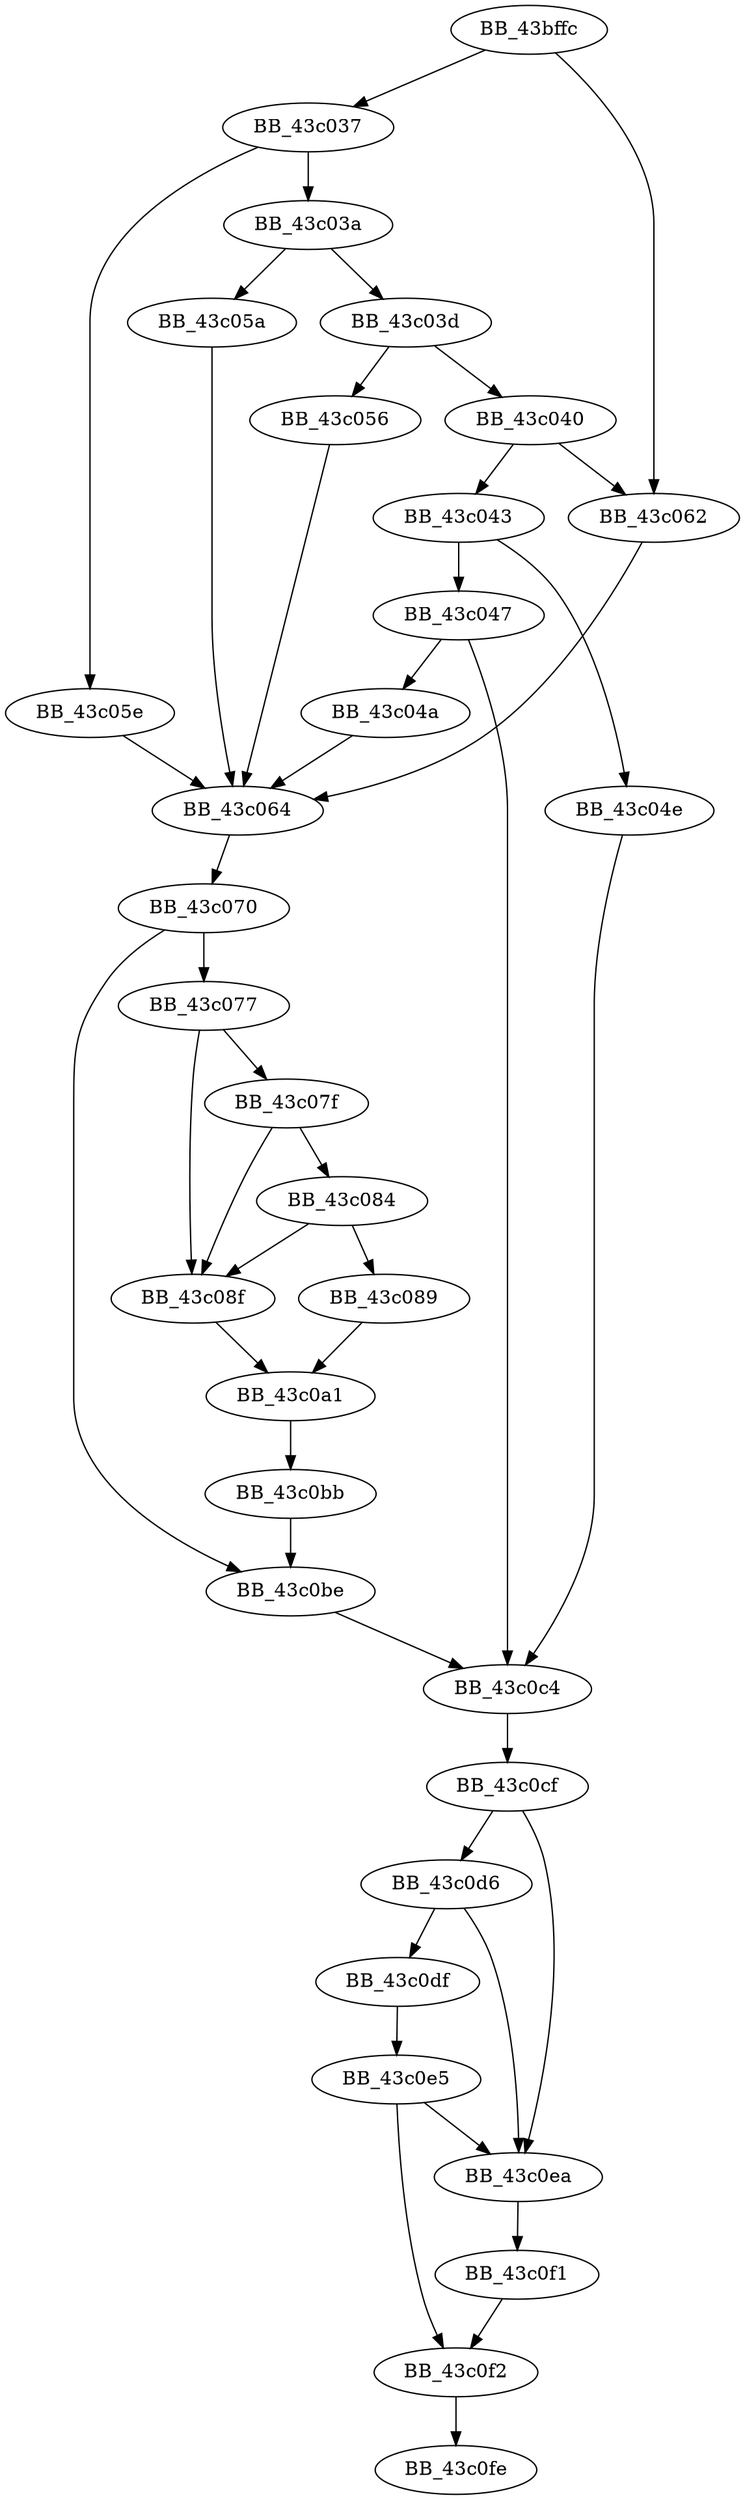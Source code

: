 DiGraph __87except{
BB_43bffc->BB_43c037
BB_43bffc->BB_43c062
BB_43c037->BB_43c03a
BB_43c037->BB_43c05e
BB_43c03a->BB_43c03d
BB_43c03a->BB_43c05a
BB_43c03d->BB_43c040
BB_43c03d->BB_43c056
BB_43c040->BB_43c043
BB_43c040->BB_43c062
BB_43c043->BB_43c047
BB_43c043->BB_43c04e
BB_43c047->BB_43c04a
BB_43c047->BB_43c0c4
BB_43c04a->BB_43c064
BB_43c04e->BB_43c0c4
BB_43c056->BB_43c064
BB_43c05a->BB_43c064
BB_43c05e->BB_43c064
BB_43c062->BB_43c064
BB_43c064->BB_43c070
BB_43c070->BB_43c077
BB_43c070->BB_43c0be
BB_43c077->BB_43c07f
BB_43c077->BB_43c08f
BB_43c07f->BB_43c084
BB_43c07f->BB_43c08f
BB_43c084->BB_43c089
BB_43c084->BB_43c08f
BB_43c089->BB_43c0a1
BB_43c08f->BB_43c0a1
BB_43c0a1->BB_43c0bb
BB_43c0bb->BB_43c0be
BB_43c0be->BB_43c0c4
BB_43c0c4->BB_43c0cf
BB_43c0cf->BB_43c0d6
BB_43c0cf->BB_43c0ea
BB_43c0d6->BB_43c0df
BB_43c0d6->BB_43c0ea
BB_43c0df->BB_43c0e5
BB_43c0e5->BB_43c0ea
BB_43c0e5->BB_43c0f2
BB_43c0ea->BB_43c0f1
BB_43c0f1->BB_43c0f2
BB_43c0f2->BB_43c0fe
}
